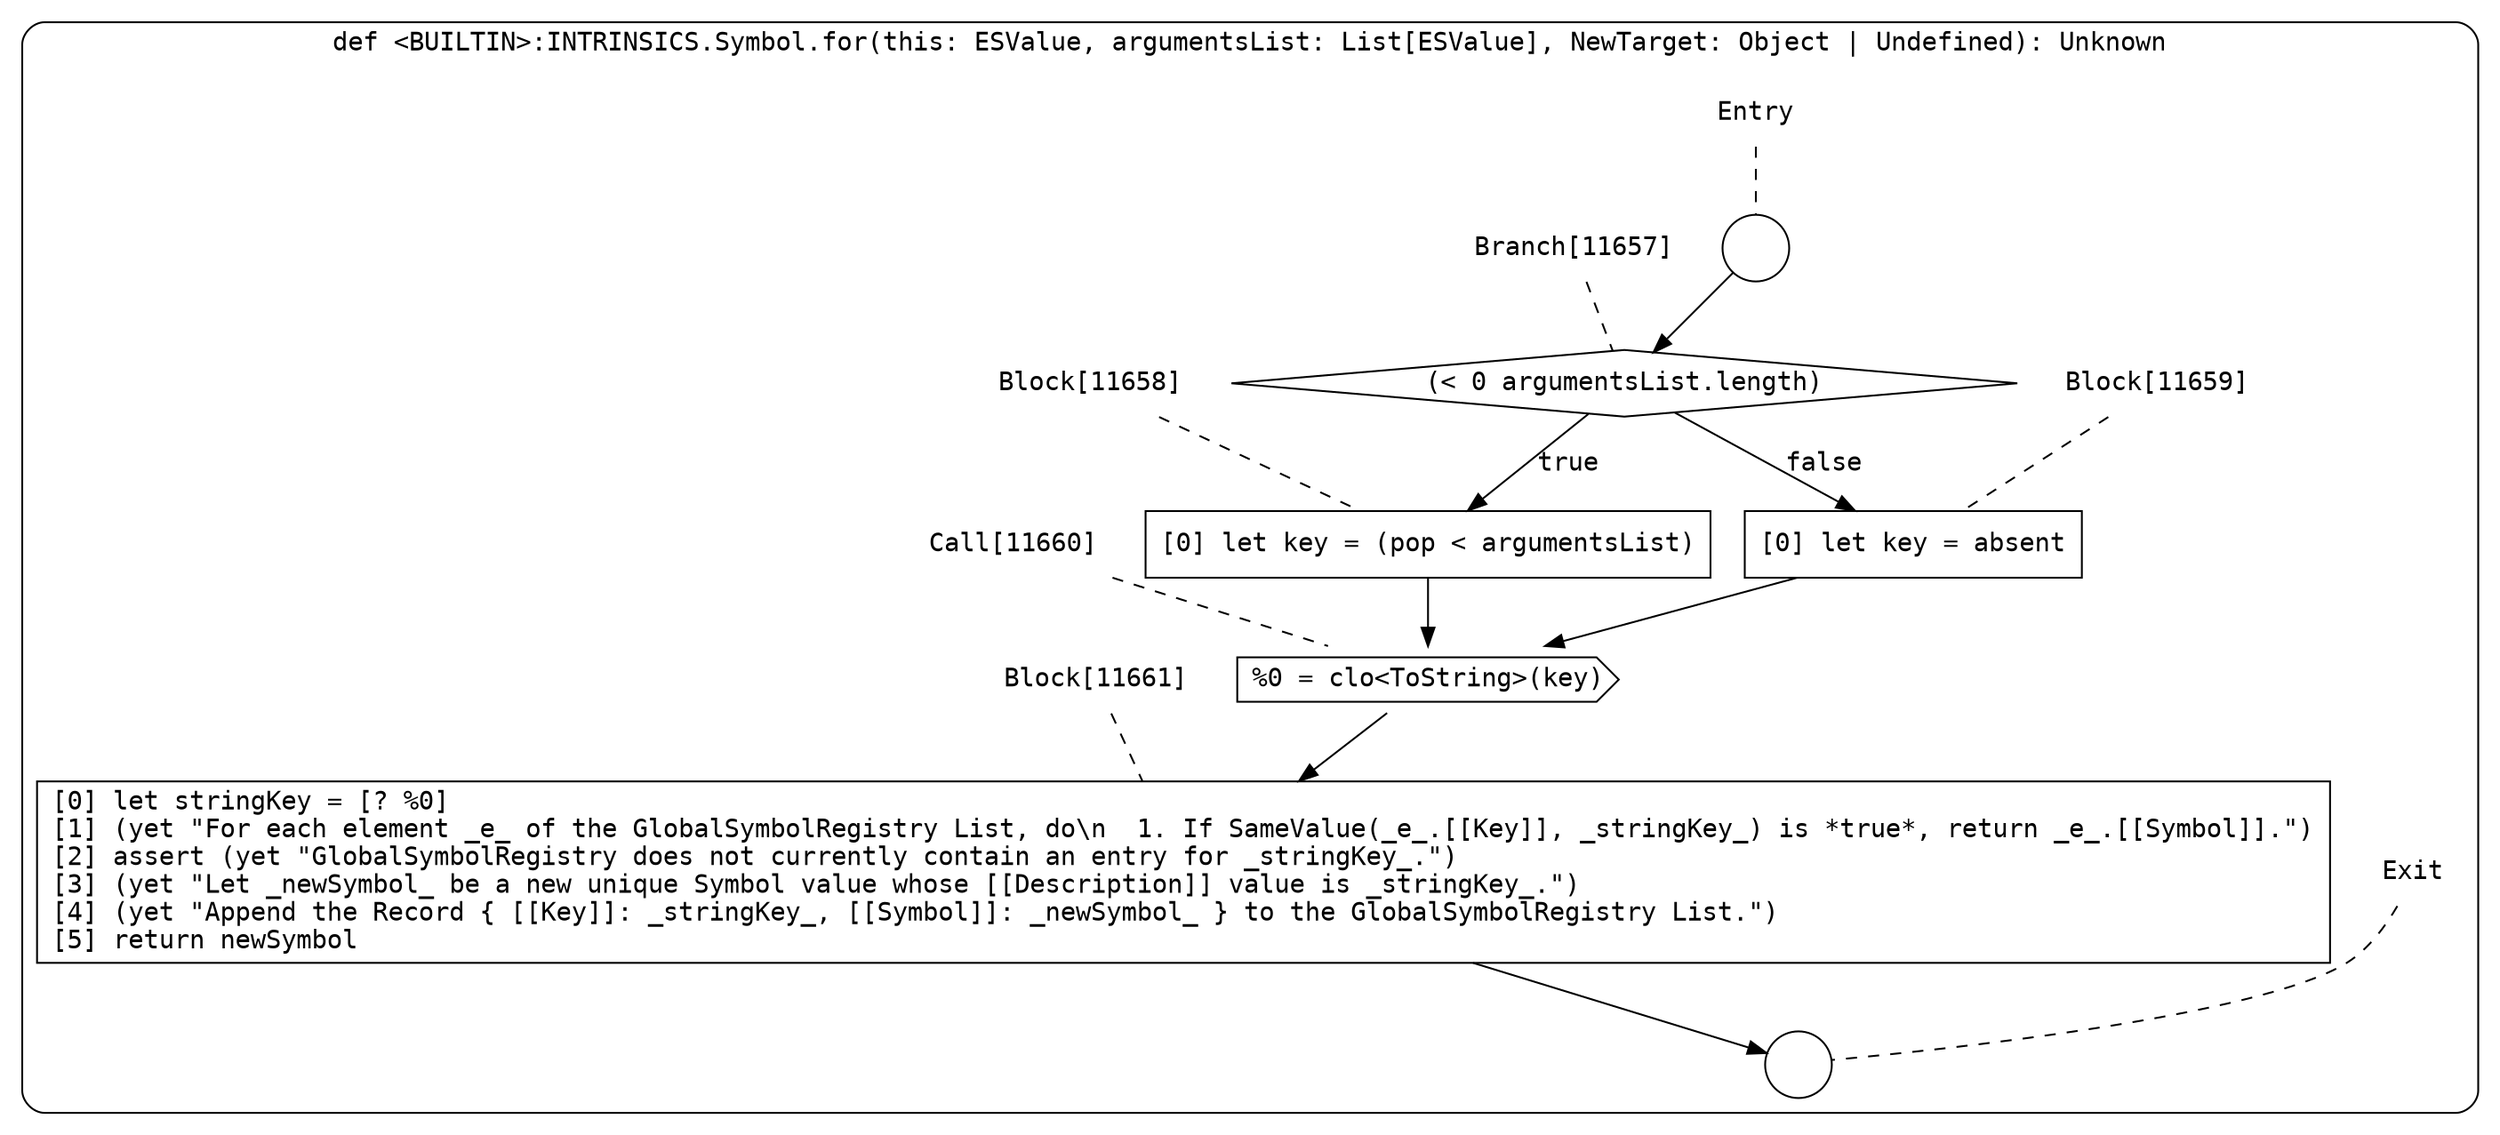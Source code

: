 digraph {
  graph [fontname = "Consolas"]
  node [fontname = "Consolas"]
  edge [fontname = "Consolas"]
  subgraph cluster2045 {
    label = "def <BUILTIN>:INTRINSICS.Symbol.for(this: ESValue, argumentsList: List[ESValue], NewTarget: Object | Undefined): Unknown"
    style = rounded
    cluster2045_entry_name [shape=none, label=<<font color="black">Entry</font>>]
    cluster2045_entry_name -> cluster2045_entry [arrowhead=none, color="black", style=dashed]
    cluster2045_entry [shape=circle label=" " color="black" fillcolor="white" style=filled]
    cluster2045_entry -> node11657 [color="black"]
    cluster2045_exit_name [shape=none, label=<<font color="black">Exit</font>>]
    cluster2045_exit_name -> cluster2045_exit [arrowhead=none, color="black", style=dashed]
    cluster2045_exit [shape=circle label=" " color="black" fillcolor="white" style=filled]
    node11657_name [shape=none, label=<<font color="black">Branch[11657]</font>>]
    node11657_name -> node11657 [arrowhead=none, color="black", style=dashed]
    node11657 [shape=diamond, label=<<font color="black">(&lt; 0 argumentsList.length)</font>> color="black" fillcolor="white", style=filled]
    node11657 -> node11658 [label=<<font color="black">true</font>> color="black"]
    node11657 -> node11659 [label=<<font color="black">false</font>> color="black"]
    node11658_name [shape=none, label=<<font color="black">Block[11658]</font>>]
    node11658_name -> node11658 [arrowhead=none, color="black", style=dashed]
    node11658 [shape=box, label=<<font color="black">[0] let key = (pop &lt; argumentsList)<BR ALIGN="LEFT"/></font>> color="black" fillcolor="white", style=filled]
    node11658 -> node11660 [color="black"]
    node11659_name [shape=none, label=<<font color="black">Block[11659]</font>>]
    node11659_name -> node11659 [arrowhead=none, color="black", style=dashed]
    node11659 [shape=box, label=<<font color="black">[0] let key = absent<BR ALIGN="LEFT"/></font>> color="black" fillcolor="white", style=filled]
    node11659 -> node11660 [color="black"]
    node11660_name [shape=none, label=<<font color="black">Call[11660]</font>>]
    node11660_name -> node11660 [arrowhead=none, color="black", style=dashed]
    node11660 [shape=cds, label=<<font color="black">%0 = clo&lt;ToString&gt;(key)</font>> color="black" fillcolor="white", style=filled]
    node11660 -> node11661 [color="black"]
    node11661_name [shape=none, label=<<font color="black">Block[11661]</font>>]
    node11661_name -> node11661 [arrowhead=none, color="black", style=dashed]
    node11661 [shape=box, label=<<font color="black">[0] let stringKey = [? %0]<BR ALIGN="LEFT"/>[1] (yet &quot;For each element _e_ of the GlobalSymbolRegistry List, do\n  1. If SameValue(_e_.[[Key]], _stringKey_) is *true*, return _e_.[[Symbol]].&quot;)<BR ALIGN="LEFT"/>[2] assert (yet &quot;GlobalSymbolRegistry does not currently contain an entry for _stringKey_.&quot;)<BR ALIGN="LEFT"/>[3] (yet &quot;Let _newSymbol_ be a new unique Symbol value whose [[Description]] value is _stringKey_.&quot;)<BR ALIGN="LEFT"/>[4] (yet &quot;Append the Record { [[Key]]: _stringKey_, [[Symbol]]: _newSymbol_ } to the GlobalSymbolRegistry List.&quot;)<BR ALIGN="LEFT"/>[5] return newSymbol<BR ALIGN="LEFT"/></font>> color="black" fillcolor="white", style=filled]
    node11661 -> cluster2045_exit [color="black"]
  }
}